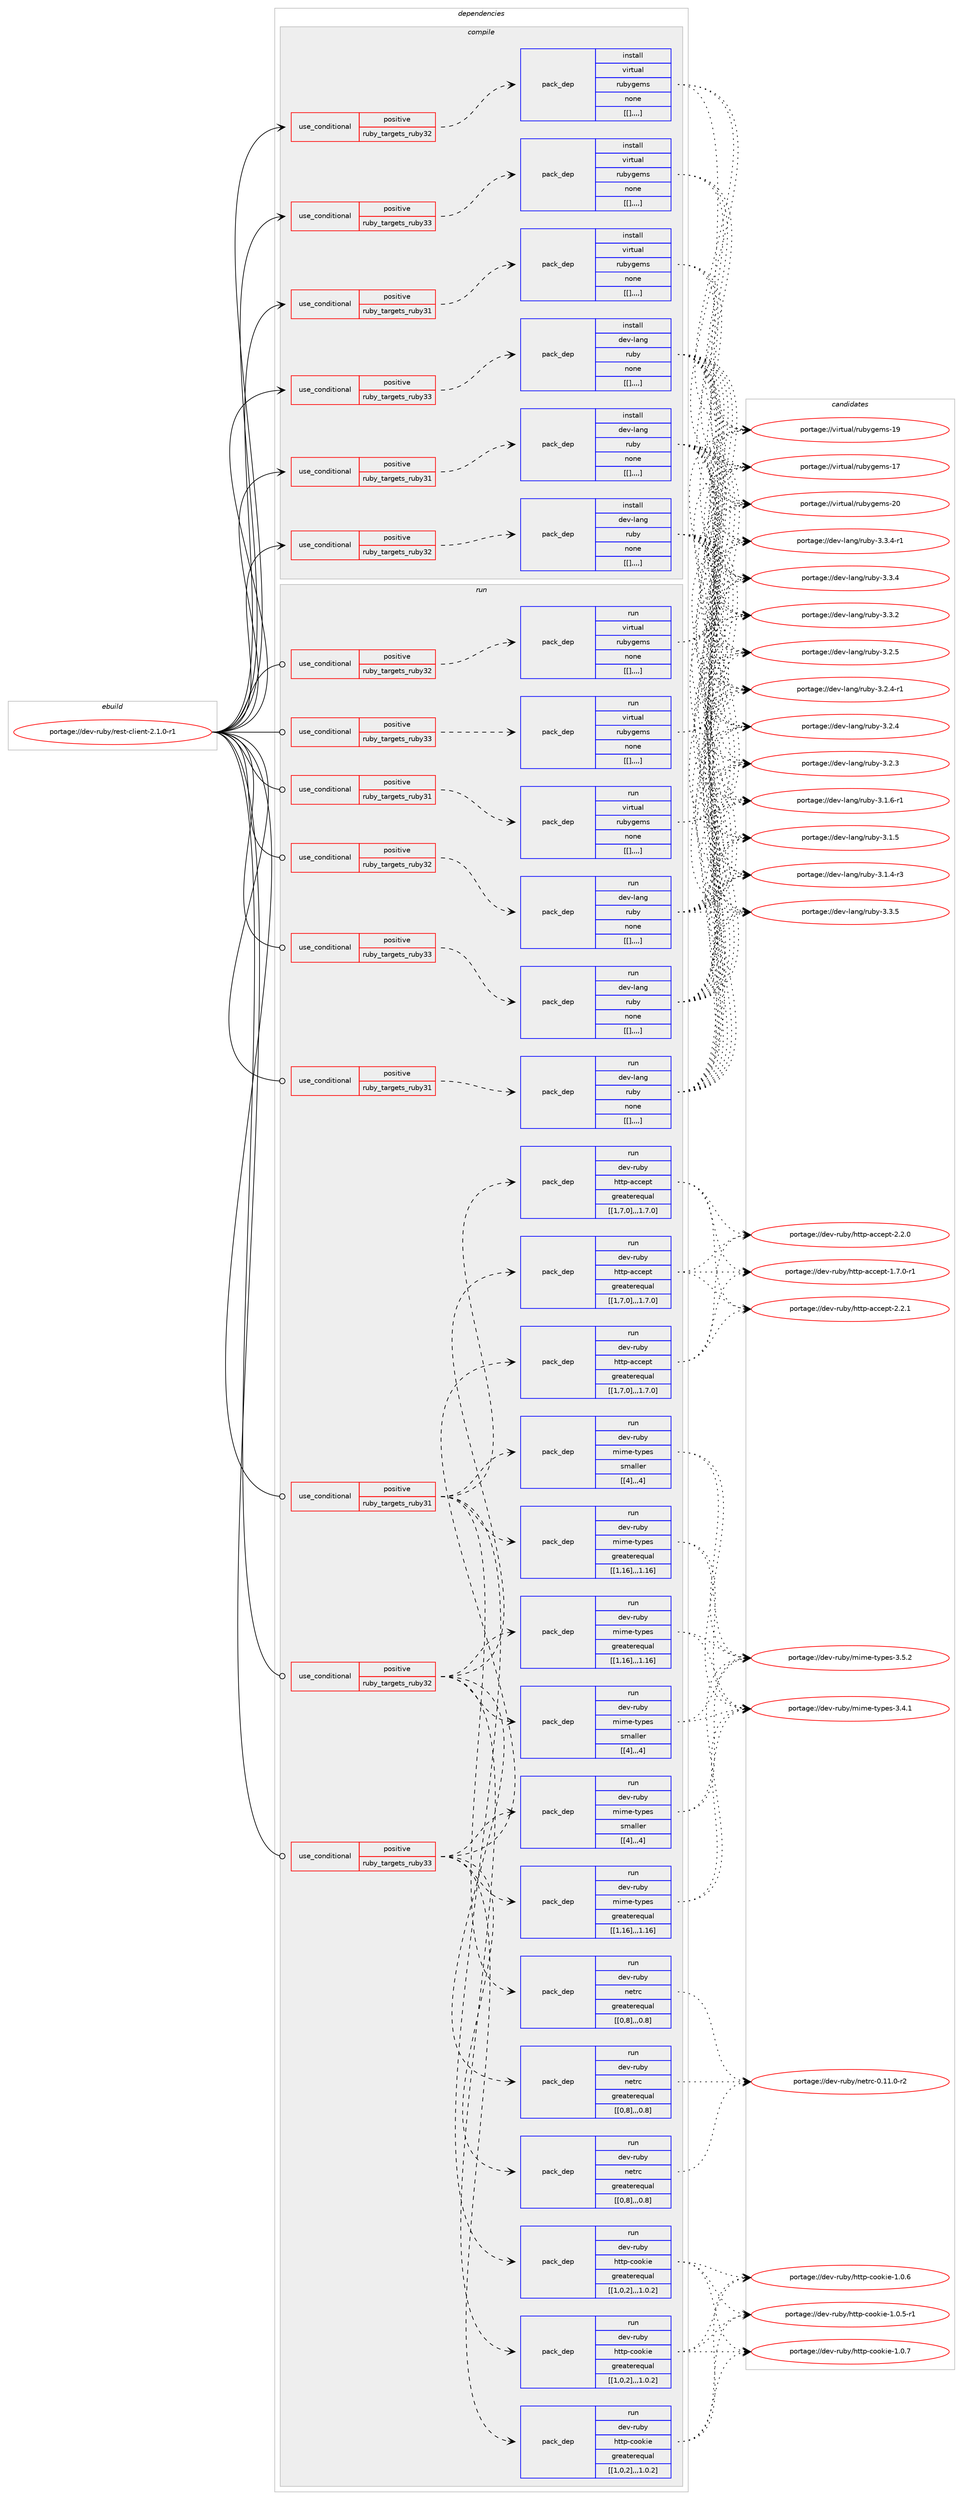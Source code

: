 digraph prolog {

# *************
# Graph options
# *************

newrank=true;
concentrate=true;
compound=true;
graph [rankdir=LR,fontname=Helvetica,fontsize=10,ranksep=1.5];#, ranksep=2.5, nodesep=0.2];
edge  [arrowhead=vee];
node  [fontname=Helvetica,fontsize=10];

# **********
# The ebuild
# **********

subgraph cluster_leftcol {
color=gray;
label=<<i>ebuild</i>>;
id [label="portage://dev-ruby/rest-client-2.1.0-r1", color=red, width=4, href="../dev-ruby/rest-client-2.1.0-r1.svg"];
}

# ****************
# The dependencies
# ****************

subgraph cluster_midcol {
color=gray;
label=<<i>dependencies</i>>;
subgraph cluster_compile {
fillcolor="#eeeeee";
style=filled;
label=<<i>compile</i>>;
subgraph cond55837 {
dependency201409 [label=<<TABLE BORDER="0" CELLBORDER="1" CELLSPACING="0" CELLPADDING="4"><TR><TD ROWSPAN="3" CELLPADDING="10">use_conditional</TD></TR><TR><TD>positive</TD></TR><TR><TD>ruby_targets_ruby31</TD></TR></TABLE>>, shape=none, color=red];
subgraph pack144222 {
dependency201410 [label=<<TABLE BORDER="0" CELLBORDER="1" CELLSPACING="0" CELLPADDING="4" WIDTH="220"><TR><TD ROWSPAN="6" CELLPADDING="30">pack_dep</TD></TR><TR><TD WIDTH="110">install</TD></TR><TR><TD>dev-lang</TD></TR><TR><TD>ruby</TD></TR><TR><TD>none</TD></TR><TR><TD>[[],,,,]</TD></TR></TABLE>>, shape=none, color=blue];
}
dependency201409:e -> dependency201410:w [weight=20,style="dashed",arrowhead="vee"];
}
id:e -> dependency201409:w [weight=20,style="solid",arrowhead="vee"];
subgraph cond55838 {
dependency201411 [label=<<TABLE BORDER="0" CELLBORDER="1" CELLSPACING="0" CELLPADDING="4"><TR><TD ROWSPAN="3" CELLPADDING="10">use_conditional</TD></TR><TR><TD>positive</TD></TR><TR><TD>ruby_targets_ruby31</TD></TR></TABLE>>, shape=none, color=red];
subgraph pack144223 {
dependency201412 [label=<<TABLE BORDER="0" CELLBORDER="1" CELLSPACING="0" CELLPADDING="4" WIDTH="220"><TR><TD ROWSPAN="6" CELLPADDING="30">pack_dep</TD></TR><TR><TD WIDTH="110">install</TD></TR><TR><TD>virtual</TD></TR><TR><TD>rubygems</TD></TR><TR><TD>none</TD></TR><TR><TD>[[],,,,]</TD></TR></TABLE>>, shape=none, color=blue];
}
dependency201411:e -> dependency201412:w [weight=20,style="dashed",arrowhead="vee"];
}
id:e -> dependency201411:w [weight=20,style="solid",arrowhead="vee"];
subgraph cond55839 {
dependency201413 [label=<<TABLE BORDER="0" CELLBORDER="1" CELLSPACING="0" CELLPADDING="4"><TR><TD ROWSPAN="3" CELLPADDING="10">use_conditional</TD></TR><TR><TD>positive</TD></TR><TR><TD>ruby_targets_ruby32</TD></TR></TABLE>>, shape=none, color=red];
subgraph pack144224 {
dependency201414 [label=<<TABLE BORDER="0" CELLBORDER="1" CELLSPACING="0" CELLPADDING="4" WIDTH="220"><TR><TD ROWSPAN="6" CELLPADDING="30">pack_dep</TD></TR><TR><TD WIDTH="110">install</TD></TR><TR><TD>dev-lang</TD></TR><TR><TD>ruby</TD></TR><TR><TD>none</TD></TR><TR><TD>[[],,,,]</TD></TR></TABLE>>, shape=none, color=blue];
}
dependency201413:e -> dependency201414:w [weight=20,style="dashed",arrowhead="vee"];
}
id:e -> dependency201413:w [weight=20,style="solid",arrowhead="vee"];
subgraph cond55840 {
dependency201415 [label=<<TABLE BORDER="0" CELLBORDER="1" CELLSPACING="0" CELLPADDING="4"><TR><TD ROWSPAN="3" CELLPADDING="10">use_conditional</TD></TR><TR><TD>positive</TD></TR><TR><TD>ruby_targets_ruby32</TD></TR></TABLE>>, shape=none, color=red];
subgraph pack144225 {
dependency201416 [label=<<TABLE BORDER="0" CELLBORDER="1" CELLSPACING="0" CELLPADDING="4" WIDTH="220"><TR><TD ROWSPAN="6" CELLPADDING="30">pack_dep</TD></TR><TR><TD WIDTH="110">install</TD></TR><TR><TD>virtual</TD></TR><TR><TD>rubygems</TD></TR><TR><TD>none</TD></TR><TR><TD>[[],,,,]</TD></TR></TABLE>>, shape=none, color=blue];
}
dependency201415:e -> dependency201416:w [weight=20,style="dashed",arrowhead="vee"];
}
id:e -> dependency201415:w [weight=20,style="solid",arrowhead="vee"];
subgraph cond55841 {
dependency201417 [label=<<TABLE BORDER="0" CELLBORDER="1" CELLSPACING="0" CELLPADDING="4"><TR><TD ROWSPAN="3" CELLPADDING="10">use_conditional</TD></TR><TR><TD>positive</TD></TR><TR><TD>ruby_targets_ruby33</TD></TR></TABLE>>, shape=none, color=red];
subgraph pack144226 {
dependency201418 [label=<<TABLE BORDER="0" CELLBORDER="1" CELLSPACING="0" CELLPADDING="4" WIDTH="220"><TR><TD ROWSPAN="6" CELLPADDING="30">pack_dep</TD></TR><TR><TD WIDTH="110">install</TD></TR><TR><TD>dev-lang</TD></TR><TR><TD>ruby</TD></TR><TR><TD>none</TD></TR><TR><TD>[[],,,,]</TD></TR></TABLE>>, shape=none, color=blue];
}
dependency201417:e -> dependency201418:w [weight=20,style="dashed",arrowhead="vee"];
}
id:e -> dependency201417:w [weight=20,style="solid",arrowhead="vee"];
subgraph cond55842 {
dependency201419 [label=<<TABLE BORDER="0" CELLBORDER="1" CELLSPACING="0" CELLPADDING="4"><TR><TD ROWSPAN="3" CELLPADDING="10">use_conditional</TD></TR><TR><TD>positive</TD></TR><TR><TD>ruby_targets_ruby33</TD></TR></TABLE>>, shape=none, color=red];
subgraph pack144227 {
dependency201420 [label=<<TABLE BORDER="0" CELLBORDER="1" CELLSPACING="0" CELLPADDING="4" WIDTH="220"><TR><TD ROWSPAN="6" CELLPADDING="30">pack_dep</TD></TR><TR><TD WIDTH="110">install</TD></TR><TR><TD>virtual</TD></TR><TR><TD>rubygems</TD></TR><TR><TD>none</TD></TR><TR><TD>[[],,,,]</TD></TR></TABLE>>, shape=none, color=blue];
}
dependency201419:e -> dependency201420:w [weight=20,style="dashed",arrowhead="vee"];
}
id:e -> dependency201419:w [weight=20,style="solid",arrowhead="vee"];
}
subgraph cluster_compileandrun {
fillcolor="#eeeeee";
style=filled;
label=<<i>compile and run</i>>;
}
subgraph cluster_run {
fillcolor="#eeeeee";
style=filled;
label=<<i>run</i>>;
subgraph cond55843 {
dependency201421 [label=<<TABLE BORDER="0" CELLBORDER="1" CELLSPACING="0" CELLPADDING="4"><TR><TD ROWSPAN="3" CELLPADDING="10">use_conditional</TD></TR><TR><TD>positive</TD></TR><TR><TD>ruby_targets_ruby31</TD></TR></TABLE>>, shape=none, color=red];
subgraph pack144228 {
dependency201422 [label=<<TABLE BORDER="0" CELLBORDER="1" CELLSPACING="0" CELLPADDING="4" WIDTH="220"><TR><TD ROWSPAN="6" CELLPADDING="30">pack_dep</TD></TR><TR><TD WIDTH="110">run</TD></TR><TR><TD>dev-lang</TD></TR><TR><TD>ruby</TD></TR><TR><TD>none</TD></TR><TR><TD>[[],,,,]</TD></TR></TABLE>>, shape=none, color=blue];
}
dependency201421:e -> dependency201422:w [weight=20,style="dashed",arrowhead="vee"];
}
id:e -> dependency201421:w [weight=20,style="solid",arrowhead="odot"];
subgraph cond55844 {
dependency201423 [label=<<TABLE BORDER="0" CELLBORDER="1" CELLSPACING="0" CELLPADDING="4"><TR><TD ROWSPAN="3" CELLPADDING="10">use_conditional</TD></TR><TR><TD>positive</TD></TR><TR><TD>ruby_targets_ruby31</TD></TR></TABLE>>, shape=none, color=red];
subgraph pack144229 {
dependency201424 [label=<<TABLE BORDER="0" CELLBORDER="1" CELLSPACING="0" CELLPADDING="4" WIDTH="220"><TR><TD ROWSPAN="6" CELLPADDING="30">pack_dep</TD></TR><TR><TD WIDTH="110">run</TD></TR><TR><TD>dev-ruby</TD></TR><TR><TD>http-accept</TD></TR><TR><TD>greaterequal</TD></TR><TR><TD>[[1,7,0],,,1.7.0]</TD></TR></TABLE>>, shape=none, color=blue];
}
dependency201423:e -> dependency201424:w [weight=20,style="dashed",arrowhead="vee"];
subgraph pack144230 {
dependency201425 [label=<<TABLE BORDER="0" CELLBORDER="1" CELLSPACING="0" CELLPADDING="4" WIDTH="220"><TR><TD ROWSPAN="6" CELLPADDING="30">pack_dep</TD></TR><TR><TD WIDTH="110">run</TD></TR><TR><TD>dev-ruby</TD></TR><TR><TD>http-cookie</TD></TR><TR><TD>greaterequal</TD></TR><TR><TD>[[1,0,2],,,1.0.2]</TD></TR></TABLE>>, shape=none, color=blue];
}
dependency201423:e -> dependency201425:w [weight=20,style="dashed",arrowhead="vee"];
subgraph pack144231 {
dependency201426 [label=<<TABLE BORDER="0" CELLBORDER="1" CELLSPACING="0" CELLPADDING="4" WIDTH="220"><TR><TD ROWSPAN="6" CELLPADDING="30">pack_dep</TD></TR><TR><TD WIDTH="110">run</TD></TR><TR><TD>dev-ruby</TD></TR><TR><TD>mime-types</TD></TR><TR><TD>greaterequal</TD></TR><TR><TD>[[1,16],,,1.16]</TD></TR></TABLE>>, shape=none, color=blue];
}
dependency201423:e -> dependency201426:w [weight=20,style="dashed",arrowhead="vee"];
subgraph pack144232 {
dependency201427 [label=<<TABLE BORDER="0" CELLBORDER="1" CELLSPACING="0" CELLPADDING="4" WIDTH="220"><TR><TD ROWSPAN="6" CELLPADDING="30">pack_dep</TD></TR><TR><TD WIDTH="110">run</TD></TR><TR><TD>dev-ruby</TD></TR><TR><TD>mime-types</TD></TR><TR><TD>smaller</TD></TR><TR><TD>[[4],,,4]</TD></TR></TABLE>>, shape=none, color=blue];
}
dependency201423:e -> dependency201427:w [weight=20,style="dashed",arrowhead="vee"];
subgraph pack144233 {
dependency201428 [label=<<TABLE BORDER="0" CELLBORDER="1" CELLSPACING="0" CELLPADDING="4" WIDTH="220"><TR><TD ROWSPAN="6" CELLPADDING="30">pack_dep</TD></TR><TR><TD WIDTH="110">run</TD></TR><TR><TD>dev-ruby</TD></TR><TR><TD>netrc</TD></TR><TR><TD>greaterequal</TD></TR><TR><TD>[[0,8],,,0.8]</TD></TR></TABLE>>, shape=none, color=blue];
}
dependency201423:e -> dependency201428:w [weight=20,style="dashed",arrowhead="vee"];
}
id:e -> dependency201423:w [weight=20,style="solid",arrowhead="odot"];
subgraph cond55845 {
dependency201429 [label=<<TABLE BORDER="0" CELLBORDER="1" CELLSPACING="0" CELLPADDING="4"><TR><TD ROWSPAN="3" CELLPADDING="10">use_conditional</TD></TR><TR><TD>positive</TD></TR><TR><TD>ruby_targets_ruby31</TD></TR></TABLE>>, shape=none, color=red];
subgraph pack144234 {
dependency201430 [label=<<TABLE BORDER="0" CELLBORDER="1" CELLSPACING="0" CELLPADDING="4" WIDTH="220"><TR><TD ROWSPAN="6" CELLPADDING="30">pack_dep</TD></TR><TR><TD WIDTH="110">run</TD></TR><TR><TD>virtual</TD></TR><TR><TD>rubygems</TD></TR><TR><TD>none</TD></TR><TR><TD>[[],,,,]</TD></TR></TABLE>>, shape=none, color=blue];
}
dependency201429:e -> dependency201430:w [weight=20,style="dashed",arrowhead="vee"];
}
id:e -> dependency201429:w [weight=20,style="solid",arrowhead="odot"];
subgraph cond55846 {
dependency201431 [label=<<TABLE BORDER="0" CELLBORDER="1" CELLSPACING="0" CELLPADDING="4"><TR><TD ROWSPAN="3" CELLPADDING="10">use_conditional</TD></TR><TR><TD>positive</TD></TR><TR><TD>ruby_targets_ruby32</TD></TR></TABLE>>, shape=none, color=red];
subgraph pack144235 {
dependency201432 [label=<<TABLE BORDER="0" CELLBORDER="1" CELLSPACING="0" CELLPADDING="4" WIDTH="220"><TR><TD ROWSPAN="6" CELLPADDING="30">pack_dep</TD></TR><TR><TD WIDTH="110">run</TD></TR><TR><TD>dev-lang</TD></TR><TR><TD>ruby</TD></TR><TR><TD>none</TD></TR><TR><TD>[[],,,,]</TD></TR></TABLE>>, shape=none, color=blue];
}
dependency201431:e -> dependency201432:w [weight=20,style="dashed",arrowhead="vee"];
}
id:e -> dependency201431:w [weight=20,style="solid",arrowhead="odot"];
subgraph cond55847 {
dependency201433 [label=<<TABLE BORDER="0" CELLBORDER="1" CELLSPACING="0" CELLPADDING="4"><TR><TD ROWSPAN="3" CELLPADDING="10">use_conditional</TD></TR><TR><TD>positive</TD></TR><TR><TD>ruby_targets_ruby32</TD></TR></TABLE>>, shape=none, color=red];
subgraph pack144236 {
dependency201434 [label=<<TABLE BORDER="0" CELLBORDER="1" CELLSPACING="0" CELLPADDING="4" WIDTH="220"><TR><TD ROWSPAN="6" CELLPADDING="30">pack_dep</TD></TR><TR><TD WIDTH="110">run</TD></TR><TR><TD>dev-ruby</TD></TR><TR><TD>http-accept</TD></TR><TR><TD>greaterequal</TD></TR><TR><TD>[[1,7,0],,,1.7.0]</TD></TR></TABLE>>, shape=none, color=blue];
}
dependency201433:e -> dependency201434:w [weight=20,style="dashed",arrowhead="vee"];
subgraph pack144237 {
dependency201435 [label=<<TABLE BORDER="0" CELLBORDER="1" CELLSPACING="0" CELLPADDING="4" WIDTH="220"><TR><TD ROWSPAN="6" CELLPADDING="30">pack_dep</TD></TR><TR><TD WIDTH="110">run</TD></TR><TR><TD>dev-ruby</TD></TR><TR><TD>http-cookie</TD></TR><TR><TD>greaterequal</TD></TR><TR><TD>[[1,0,2],,,1.0.2]</TD></TR></TABLE>>, shape=none, color=blue];
}
dependency201433:e -> dependency201435:w [weight=20,style="dashed",arrowhead="vee"];
subgraph pack144238 {
dependency201436 [label=<<TABLE BORDER="0" CELLBORDER="1" CELLSPACING="0" CELLPADDING="4" WIDTH="220"><TR><TD ROWSPAN="6" CELLPADDING="30">pack_dep</TD></TR><TR><TD WIDTH="110">run</TD></TR><TR><TD>dev-ruby</TD></TR><TR><TD>mime-types</TD></TR><TR><TD>greaterequal</TD></TR><TR><TD>[[1,16],,,1.16]</TD></TR></TABLE>>, shape=none, color=blue];
}
dependency201433:e -> dependency201436:w [weight=20,style="dashed",arrowhead="vee"];
subgraph pack144239 {
dependency201437 [label=<<TABLE BORDER="0" CELLBORDER="1" CELLSPACING="0" CELLPADDING="4" WIDTH="220"><TR><TD ROWSPAN="6" CELLPADDING="30">pack_dep</TD></TR><TR><TD WIDTH="110">run</TD></TR><TR><TD>dev-ruby</TD></TR><TR><TD>mime-types</TD></TR><TR><TD>smaller</TD></TR><TR><TD>[[4],,,4]</TD></TR></TABLE>>, shape=none, color=blue];
}
dependency201433:e -> dependency201437:w [weight=20,style="dashed",arrowhead="vee"];
subgraph pack144240 {
dependency201438 [label=<<TABLE BORDER="0" CELLBORDER="1" CELLSPACING="0" CELLPADDING="4" WIDTH="220"><TR><TD ROWSPAN="6" CELLPADDING="30">pack_dep</TD></TR><TR><TD WIDTH="110">run</TD></TR><TR><TD>dev-ruby</TD></TR><TR><TD>netrc</TD></TR><TR><TD>greaterequal</TD></TR><TR><TD>[[0,8],,,0.8]</TD></TR></TABLE>>, shape=none, color=blue];
}
dependency201433:e -> dependency201438:w [weight=20,style="dashed",arrowhead="vee"];
}
id:e -> dependency201433:w [weight=20,style="solid",arrowhead="odot"];
subgraph cond55848 {
dependency201439 [label=<<TABLE BORDER="0" CELLBORDER="1" CELLSPACING="0" CELLPADDING="4"><TR><TD ROWSPAN="3" CELLPADDING="10">use_conditional</TD></TR><TR><TD>positive</TD></TR><TR><TD>ruby_targets_ruby32</TD></TR></TABLE>>, shape=none, color=red];
subgraph pack144241 {
dependency201440 [label=<<TABLE BORDER="0" CELLBORDER="1" CELLSPACING="0" CELLPADDING="4" WIDTH="220"><TR><TD ROWSPAN="6" CELLPADDING="30">pack_dep</TD></TR><TR><TD WIDTH="110">run</TD></TR><TR><TD>virtual</TD></TR><TR><TD>rubygems</TD></TR><TR><TD>none</TD></TR><TR><TD>[[],,,,]</TD></TR></TABLE>>, shape=none, color=blue];
}
dependency201439:e -> dependency201440:w [weight=20,style="dashed",arrowhead="vee"];
}
id:e -> dependency201439:w [weight=20,style="solid",arrowhead="odot"];
subgraph cond55849 {
dependency201441 [label=<<TABLE BORDER="0" CELLBORDER="1" CELLSPACING="0" CELLPADDING="4"><TR><TD ROWSPAN="3" CELLPADDING="10">use_conditional</TD></TR><TR><TD>positive</TD></TR><TR><TD>ruby_targets_ruby33</TD></TR></TABLE>>, shape=none, color=red];
subgraph pack144242 {
dependency201442 [label=<<TABLE BORDER="0" CELLBORDER="1" CELLSPACING="0" CELLPADDING="4" WIDTH="220"><TR><TD ROWSPAN="6" CELLPADDING="30">pack_dep</TD></TR><TR><TD WIDTH="110">run</TD></TR><TR><TD>dev-lang</TD></TR><TR><TD>ruby</TD></TR><TR><TD>none</TD></TR><TR><TD>[[],,,,]</TD></TR></TABLE>>, shape=none, color=blue];
}
dependency201441:e -> dependency201442:w [weight=20,style="dashed",arrowhead="vee"];
}
id:e -> dependency201441:w [weight=20,style="solid",arrowhead="odot"];
subgraph cond55850 {
dependency201443 [label=<<TABLE BORDER="0" CELLBORDER="1" CELLSPACING="0" CELLPADDING="4"><TR><TD ROWSPAN="3" CELLPADDING="10">use_conditional</TD></TR><TR><TD>positive</TD></TR><TR><TD>ruby_targets_ruby33</TD></TR></TABLE>>, shape=none, color=red];
subgraph pack144243 {
dependency201444 [label=<<TABLE BORDER="0" CELLBORDER="1" CELLSPACING="0" CELLPADDING="4" WIDTH="220"><TR><TD ROWSPAN="6" CELLPADDING="30">pack_dep</TD></TR><TR><TD WIDTH="110">run</TD></TR><TR><TD>dev-ruby</TD></TR><TR><TD>http-accept</TD></TR><TR><TD>greaterequal</TD></TR><TR><TD>[[1,7,0],,,1.7.0]</TD></TR></TABLE>>, shape=none, color=blue];
}
dependency201443:e -> dependency201444:w [weight=20,style="dashed",arrowhead="vee"];
subgraph pack144244 {
dependency201445 [label=<<TABLE BORDER="0" CELLBORDER="1" CELLSPACING="0" CELLPADDING="4" WIDTH="220"><TR><TD ROWSPAN="6" CELLPADDING="30">pack_dep</TD></TR><TR><TD WIDTH="110">run</TD></TR><TR><TD>dev-ruby</TD></TR><TR><TD>http-cookie</TD></TR><TR><TD>greaterequal</TD></TR><TR><TD>[[1,0,2],,,1.0.2]</TD></TR></TABLE>>, shape=none, color=blue];
}
dependency201443:e -> dependency201445:w [weight=20,style="dashed",arrowhead="vee"];
subgraph pack144245 {
dependency201446 [label=<<TABLE BORDER="0" CELLBORDER="1" CELLSPACING="0" CELLPADDING="4" WIDTH="220"><TR><TD ROWSPAN="6" CELLPADDING="30">pack_dep</TD></TR><TR><TD WIDTH="110">run</TD></TR><TR><TD>dev-ruby</TD></TR><TR><TD>mime-types</TD></TR><TR><TD>greaterequal</TD></TR><TR><TD>[[1,16],,,1.16]</TD></TR></TABLE>>, shape=none, color=blue];
}
dependency201443:e -> dependency201446:w [weight=20,style="dashed",arrowhead="vee"];
subgraph pack144246 {
dependency201447 [label=<<TABLE BORDER="0" CELLBORDER="1" CELLSPACING="0" CELLPADDING="4" WIDTH="220"><TR><TD ROWSPAN="6" CELLPADDING="30">pack_dep</TD></TR><TR><TD WIDTH="110">run</TD></TR><TR><TD>dev-ruby</TD></TR><TR><TD>mime-types</TD></TR><TR><TD>smaller</TD></TR><TR><TD>[[4],,,4]</TD></TR></TABLE>>, shape=none, color=blue];
}
dependency201443:e -> dependency201447:w [weight=20,style="dashed",arrowhead="vee"];
subgraph pack144247 {
dependency201448 [label=<<TABLE BORDER="0" CELLBORDER="1" CELLSPACING="0" CELLPADDING="4" WIDTH="220"><TR><TD ROWSPAN="6" CELLPADDING="30">pack_dep</TD></TR><TR><TD WIDTH="110">run</TD></TR><TR><TD>dev-ruby</TD></TR><TR><TD>netrc</TD></TR><TR><TD>greaterequal</TD></TR><TR><TD>[[0,8],,,0.8]</TD></TR></TABLE>>, shape=none, color=blue];
}
dependency201443:e -> dependency201448:w [weight=20,style="dashed",arrowhead="vee"];
}
id:e -> dependency201443:w [weight=20,style="solid",arrowhead="odot"];
subgraph cond55851 {
dependency201449 [label=<<TABLE BORDER="0" CELLBORDER="1" CELLSPACING="0" CELLPADDING="4"><TR><TD ROWSPAN="3" CELLPADDING="10">use_conditional</TD></TR><TR><TD>positive</TD></TR><TR><TD>ruby_targets_ruby33</TD></TR></TABLE>>, shape=none, color=red];
subgraph pack144248 {
dependency201450 [label=<<TABLE BORDER="0" CELLBORDER="1" CELLSPACING="0" CELLPADDING="4" WIDTH="220"><TR><TD ROWSPAN="6" CELLPADDING="30">pack_dep</TD></TR><TR><TD WIDTH="110">run</TD></TR><TR><TD>virtual</TD></TR><TR><TD>rubygems</TD></TR><TR><TD>none</TD></TR><TR><TD>[[],,,,]</TD></TR></TABLE>>, shape=none, color=blue];
}
dependency201449:e -> dependency201450:w [weight=20,style="dashed",arrowhead="vee"];
}
id:e -> dependency201449:w [weight=20,style="solid",arrowhead="odot"];
}
}

# **************
# The candidates
# **************

subgraph cluster_choices {
rank=same;
color=gray;
label=<<i>candidates</i>>;

subgraph choice144222 {
color=black;
nodesep=1;
choice10010111845108971101034711411798121455146514653 [label="portage://dev-lang/ruby-3.3.5", color=red, width=4,href="../dev-lang/ruby-3.3.5.svg"];
choice100101118451089711010347114117981214551465146524511449 [label="portage://dev-lang/ruby-3.3.4-r1", color=red, width=4,href="../dev-lang/ruby-3.3.4-r1.svg"];
choice10010111845108971101034711411798121455146514652 [label="portage://dev-lang/ruby-3.3.4", color=red, width=4,href="../dev-lang/ruby-3.3.4.svg"];
choice10010111845108971101034711411798121455146514650 [label="portage://dev-lang/ruby-3.3.2", color=red, width=4,href="../dev-lang/ruby-3.3.2.svg"];
choice10010111845108971101034711411798121455146504653 [label="portage://dev-lang/ruby-3.2.5", color=red, width=4,href="../dev-lang/ruby-3.2.5.svg"];
choice100101118451089711010347114117981214551465046524511449 [label="portage://dev-lang/ruby-3.2.4-r1", color=red, width=4,href="../dev-lang/ruby-3.2.4-r1.svg"];
choice10010111845108971101034711411798121455146504652 [label="portage://dev-lang/ruby-3.2.4", color=red, width=4,href="../dev-lang/ruby-3.2.4.svg"];
choice10010111845108971101034711411798121455146504651 [label="portage://dev-lang/ruby-3.2.3", color=red, width=4,href="../dev-lang/ruby-3.2.3.svg"];
choice100101118451089711010347114117981214551464946544511449 [label="portage://dev-lang/ruby-3.1.6-r1", color=red, width=4,href="../dev-lang/ruby-3.1.6-r1.svg"];
choice10010111845108971101034711411798121455146494653 [label="portage://dev-lang/ruby-3.1.5", color=red, width=4,href="../dev-lang/ruby-3.1.5.svg"];
choice100101118451089711010347114117981214551464946524511451 [label="portage://dev-lang/ruby-3.1.4-r3", color=red, width=4,href="../dev-lang/ruby-3.1.4-r3.svg"];
dependency201410:e -> choice10010111845108971101034711411798121455146514653:w [style=dotted,weight="100"];
dependency201410:e -> choice100101118451089711010347114117981214551465146524511449:w [style=dotted,weight="100"];
dependency201410:e -> choice10010111845108971101034711411798121455146514652:w [style=dotted,weight="100"];
dependency201410:e -> choice10010111845108971101034711411798121455146514650:w [style=dotted,weight="100"];
dependency201410:e -> choice10010111845108971101034711411798121455146504653:w [style=dotted,weight="100"];
dependency201410:e -> choice100101118451089711010347114117981214551465046524511449:w [style=dotted,weight="100"];
dependency201410:e -> choice10010111845108971101034711411798121455146504652:w [style=dotted,weight="100"];
dependency201410:e -> choice10010111845108971101034711411798121455146504651:w [style=dotted,weight="100"];
dependency201410:e -> choice100101118451089711010347114117981214551464946544511449:w [style=dotted,weight="100"];
dependency201410:e -> choice10010111845108971101034711411798121455146494653:w [style=dotted,weight="100"];
dependency201410:e -> choice100101118451089711010347114117981214551464946524511451:w [style=dotted,weight="100"];
}
subgraph choice144223 {
color=black;
nodesep=1;
choice118105114116117971084711411798121103101109115455048 [label="portage://virtual/rubygems-20", color=red, width=4,href="../virtual/rubygems-20.svg"];
choice118105114116117971084711411798121103101109115454957 [label="portage://virtual/rubygems-19", color=red, width=4,href="../virtual/rubygems-19.svg"];
choice118105114116117971084711411798121103101109115454955 [label="portage://virtual/rubygems-17", color=red, width=4,href="../virtual/rubygems-17.svg"];
dependency201412:e -> choice118105114116117971084711411798121103101109115455048:w [style=dotted,weight="100"];
dependency201412:e -> choice118105114116117971084711411798121103101109115454957:w [style=dotted,weight="100"];
dependency201412:e -> choice118105114116117971084711411798121103101109115454955:w [style=dotted,weight="100"];
}
subgraph choice144224 {
color=black;
nodesep=1;
choice10010111845108971101034711411798121455146514653 [label="portage://dev-lang/ruby-3.3.5", color=red, width=4,href="../dev-lang/ruby-3.3.5.svg"];
choice100101118451089711010347114117981214551465146524511449 [label="portage://dev-lang/ruby-3.3.4-r1", color=red, width=4,href="../dev-lang/ruby-3.3.4-r1.svg"];
choice10010111845108971101034711411798121455146514652 [label="portage://dev-lang/ruby-3.3.4", color=red, width=4,href="../dev-lang/ruby-3.3.4.svg"];
choice10010111845108971101034711411798121455146514650 [label="portage://dev-lang/ruby-3.3.2", color=red, width=4,href="../dev-lang/ruby-3.3.2.svg"];
choice10010111845108971101034711411798121455146504653 [label="portage://dev-lang/ruby-3.2.5", color=red, width=4,href="../dev-lang/ruby-3.2.5.svg"];
choice100101118451089711010347114117981214551465046524511449 [label="portage://dev-lang/ruby-3.2.4-r1", color=red, width=4,href="../dev-lang/ruby-3.2.4-r1.svg"];
choice10010111845108971101034711411798121455146504652 [label="portage://dev-lang/ruby-3.2.4", color=red, width=4,href="../dev-lang/ruby-3.2.4.svg"];
choice10010111845108971101034711411798121455146504651 [label="portage://dev-lang/ruby-3.2.3", color=red, width=4,href="../dev-lang/ruby-3.2.3.svg"];
choice100101118451089711010347114117981214551464946544511449 [label="portage://dev-lang/ruby-3.1.6-r1", color=red, width=4,href="../dev-lang/ruby-3.1.6-r1.svg"];
choice10010111845108971101034711411798121455146494653 [label="portage://dev-lang/ruby-3.1.5", color=red, width=4,href="../dev-lang/ruby-3.1.5.svg"];
choice100101118451089711010347114117981214551464946524511451 [label="portage://dev-lang/ruby-3.1.4-r3", color=red, width=4,href="../dev-lang/ruby-3.1.4-r3.svg"];
dependency201414:e -> choice10010111845108971101034711411798121455146514653:w [style=dotted,weight="100"];
dependency201414:e -> choice100101118451089711010347114117981214551465146524511449:w [style=dotted,weight="100"];
dependency201414:e -> choice10010111845108971101034711411798121455146514652:w [style=dotted,weight="100"];
dependency201414:e -> choice10010111845108971101034711411798121455146514650:w [style=dotted,weight="100"];
dependency201414:e -> choice10010111845108971101034711411798121455146504653:w [style=dotted,weight="100"];
dependency201414:e -> choice100101118451089711010347114117981214551465046524511449:w [style=dotted,weight="100"];
dependency201414:e -> choice10010111845108971101034711411798121455146504652:w [style=dotted,weight="100"];
dependency201414:e -> choice10010111845108971101034711411798121455146504651:w [style=dotted,weight="100"];
dependency201414:e -> choice100101118451089711010347114117981214551464946544511449:w [style=dotted,weight="100"];
dependency201414:e -> choice10010111845108971101034711411798121455146494653:w [style=dotted,weight="100"];
dependency201414:e -> choice100101118451089711010347114117981214551464946524511451:w [style=dotted,weight="100"];
}
subgraph choice144225 {
color=black;
nodesep=1;
choice118105114116117971084711411798121103101109115455048 [label="portage://virtual/rubygems-20", color=red, width=4,href="../virtual/rubygems-20.svg"];
choice118105114116117971084711411798121103101109115454957 [label="portage://virtual/rubygems-19", color=red, width=4,href="../virtual/rubygems-19.svg"];
choice118105114116117971084711411798121103101109115454955 [label="portage://virtual/rubygems-17", color=red, width=4,href="../virtual/rubygems-17.svg"];
dependency201416:e -> choice118105114116117971084711411798121103101109115455048:w [style=dotted,weight="100"];
dependency201416:e -> choice118105114116117971084711411798121103101109115454957:w [style=dotted,weight="100"];
dependency201416:e -> choice118105114116117971084711411798121103101109115454955:w [style=dotted,weight="100"];
}
subgraph choice144226 {
color=black;
nodesep=1;
choice10010111845108971101034711411798121455146514653 [label="portage://dev-lang/ruby-3.3.5", color=red, width=4,href="../dev-lang/ruby-3.3.5.svg"];
choice100101118451089711010347114117981214551465146524511449 [label="portage://dev-lang/ruby-3.3.4-r1", color=red, width=4,href="../dev-lang/ruby-3.3.4-r1.svg"];
choice10010111845108971101034711411798121455146514652 [label="portage://dev-lang/ruby-3.3.4", color=red, width=4,href="../dev-lang/ruby-3.3.4.svg"];
choice10010111845108971101034711411798121455146514650 [label="portage://dev-lang/ruby-3.3.2", color=red, width=4,href="../dev-lang/ruby-3.3.2.svg"];
choice10010111845108971101034711411798121455146504653 [label="portage://dev-lang/ruby-3.2.5", color=red, width=4,href="../dev-lang/ruby-3.2.5.svg"];
choice100101118451089711010347114117981214551465046524511449 [label="portage://dev-lang/ruby-3.2.4-r1", color=red, width=4,href="../dev-lang/ruby-3.2.4-r1.svg"];
choice10010111845108971101034711411798121455146504652 [label="portage://dev-lang/ruby-3.2.4", color=red, width=4,href="../dev-lang/ruby-3.2.4.svg"];
choice10010111845108971101034711411798121455146504651 [label="portage://dev-lang/ruby-3.2.3", color=red, width=4,href="../dev-lang/ruby-3.2.3.svg"];
choice100101118451089711010347114117981214551464946544511449 [label="portage://dev-lang/ruby-3.1.6-r1", color=red, width=4,href="../dev-lang/ruby-3.1.6-r1.svg"];
choice10010111845108971101034711411798121455146494653 [label="portage://dev-lang/ruby-3.1.5", color=red, width=4,href="../dev-lang/ruby-3.1.5.svg"];
choice100101118451089711010347114117981214551464946524511451 [label="portage://dev-lang/ruby-3.1.4-r3", color=red, width=4,href="../dev-lang/ruby-3.1.4-r3.svg"];
dependency201418:e -> choice10010111845108971101034711411798121455146514653:w [style=dotted,weight="100"];
dependency201418:e -> choice100101118451089711010347114117981214551465146524511449:w [style=dotted,weight="100"];
dependency201418:e -> choice10010111845108971101034711411798121455146514652:w [style=dotted,weight="100"];
dependency201418:e -> choice10010111845108971101034711411798121455146514650:w [style=dotted,weight="100"];
dependency201418:e -> choice10010111845108971101034711411798121455146504653:w [style=dotted,weight="100"];
dependency201418:e -> choice100101118451089711010347114117981214551465046524511449:w [style=dotted,weight="100"];
dependency201418:e -> choice10010111845108971101034711411798121455146504652:w [style=dotted,weight="100"];
dependency201418:e -> choice10010111845108971101034711411798121455146504651:w [style=dotted,weight="100"];
dependency201418:e -> choice100101118451089711010347114117981214551464946544511449:w [style=dotted,weight="100"];
dependency201418:e -> choice10010111845108971101034711411798121455146494653:w [style=dotted,weight="100"];
dependency201418:e -> choice100101118451089711010347114117981214551464946524511451:w [style=dotted,weight="100"];
}
subgraph choice144227 {
color=black;
nodesep=1;
choice118105114116117971084711411798121103101109115455048 [label="portage://virtual/rubygems-20", color=red, width=4,href="../virtual/rubygems-20.svg"];
choice118105114116117971084711411798121103101109115454957 [label="portage://virtual/rubygems-19", color=red, width=4,href="../virtual/rubygems-19.svg"];
choice118105114116117971084711411798121103101109115454955 [label="portage://virtual/rubygems-17", color=red, width=4,href="../virtual/rubygems-17.svg"];
dependency201420:e -> choice118105114116117971084711411798121103101109115455048:w [style=dotted,weight="100"];
dependency201420:e -> choice118105114116117971084711411798121103101109115454957:w [style=dotted,weight="100"];
dependency201420:e -> choice118105114116117971084711411798121103101109115454955:w [style=dotted,weight="100"];
}
subgraph choice144228 {
color=black;
nodesep=1;
choice10010111845108971101034711411798121455146514653 [label="portage://dev-lang/ruby-3.3.5", color=red, width=4,href="../dev-lang/ruby-3.3.5.svg"];
choice100101118451089711010347114117981214551465146524511449 [label="portage://dev-lang/ruby-3.3.4-r1", color=red, width=4,href="../dev-lang/ruby-3.3.4-r1.svg"];
choice10010111845108971101034711411798121455146514652 [label="portage://dev-lang/ruby-3.3.4", color=red, width=4,href="../dev-lang/ruby-3.3.4.svg"];
choice10010111845108971101034711411798121455146514650 [label="portage://dev-lang/ruby-3.3.2", color=red, width=4,href="../dev-lang/ruby-3.3.2.svg"];
choice10010111845108971101034711411798121455146504653 [label="portage://dev-lang/ruby-3.2.5", color=red, width=4,href="../dev-lang/ruby-3.2.5.svg"];
choice100101118451089711010347114117981214551465046524511449 [label="portage://dev-lang/ruby-3.2.4-r1", color=red, width=4,href="../dev-lang/ruby-3.2.4-r1.svg"];
choice10010111845108971101034711411798121455146504652 [label="portage://dev-lang/ruby-3.2.4", color=red, width=4,href="../dev-lang/ruby-3.2.4.svg"];
choice10010111845108971101034711411798121455146504651 [label="portage://dev-lang/ruby-3.2.3", color=red, width=4,href="../dev-lang/ruby-3.2.3.svg"];
choice100101118451089711010347114117981214551464946544511449 [label="portage://dev-lang/ruby-3.1.6-r1", color=red, width=4,href="../dev-lang/ruby-3.1.6-r1.svg"];
choice10010111845108971101034711411798121455146494653 [label="portage://dev-lang/ruby-3.1.5", color=red, width=4,href="../dev-lang/ruby-3.1.5.svg"];
choice100101118451089711010347114117981214551464946524511451 [label="portage://dev-lang/ruby-3.1.4-r3", color=red, width=4,href="../dev-lang/ruby-3.1.4-r3.svg"];
dependency201422:e -> choice10010111845108971101034711411798121455146514653:w [style=dotted,weight="100"];
dependency201422:e -> choice100101118451089711010347114117981214551465146524511449:w [style=dotted,weight="100"];
dependency201422:e -> choice10010111845108971101034711411798121455146514652:w [style=dotted,weight="100"];
dependency201422:e -> choice10010111845108971101034711411798121455146514650:w [style=dotted,weight="100"];
dependency201422:e -> choice10010111845108971101034711411798121455146504653:w [style=dotted,weight="100"];
dependency201422:e -> choice100101118451089711010347114117981214551465046524511449:w [style=dotted,weight="100"];
dependency201422:e -> choice10010111845108971101034711411798121455146504652:w [style=dotted,weight="100"];
dependency201422:e -> choice10010111845108971101034711411798121455146504651:w [style=dotted,weight="100"];
dependency201422:e -> choice100101118451089711010347114117981214551464946544511449:w [style=dotted,weight="100"];
dependency201422:e -> choice10010111845108971101034711411798121455146494653:w [style=dotted,weight="100"];
dependency201422:e -> choice100101118451089711010347114117981214551464946524511451:w [style=dotted,weight="100"];
}
subgraph choice144229 {
color=black;
nodesep=1;
choice10010111845114117981214710411611611245979999101112116455046504649 [label="portage://dev-ruby/http-accept-2.2.1", color=red, width=4,href="../dev-ruby/http-accept-2.2.1.svg"];
choice10010111845114117981214710411611611245979999101112116455046504648 [label="portage://dev-ruby/http-accept-2.2.0", color=red, width=4,href="../dev-ruby/http-accept-2.2.0.svg"];
choice100101118451141179812147104116116112459799991011121164549465546484511449 [label="portage://dev-ruby/http-accept-1.7.0-r1", color=red, width=4,href="../dev-ruby/http-accept-1.7.0-r1.svg"];
dependency201424:e -> choice10010111845114117981214710411611611245979999101112116455046504649:w [style=dotted,weight="100"];
dependency201424:e -> choice10010111845114117981214710411611611245979999101112116455046504648:w [style=dotted,weight="100"];
dependency201424:e -> choice100101118451141179812147104116116112459799991011121164549465546484511449:w [style=dotted,weight="100"];
}
subgraph choice144230 {
color=black;
nodesep=1;
choice1001011184511411798121471041161161124599111111107105101454946484655 [label="portage://dev-ruby/http-cookie-1.0.7", color=red, width=4,href="../dev-ruby/http-cookie-1.0.7.svg"];
choice1001011184511411798121471041161161124599111111107105101454946484654 [label="portage://dev-ruby/http-cookie-1.0.6", color=red, width=4,href="../dev-ruby/http-cookie-1.0.6.svg"];
choice10010111845114117981214710411611611245991111111071051014549464846534511449 [label="portage://dev-ruby/http-cookie-1.0.5-r1", color=red, width=4,href="../dev-ruby/http-cookie-1.0.5-r1.svg"];
dependency201425:e -> choice1001011184511411798121471041161161124599111111107105101454946484655:w [style=dotted,weight="100"];
dependency201425:e -> choice1001011184511411798121471041161161124599111111107105101454946484654:w [style=dotted,weight="100"];
dependency201425:e -> choice10010111845114117981214710411611611245991111111071051014549464846534511449:w [style=dotted,weight="100"];
}
subgraph choice144231 {
color=black;
nodesep=1;
choice10010111845114117981214710910510910145116121112101115455146534650 [label="portage://dev-ruby/mime-types-3.5.2", color=red, width=4,href="../dev-ruby/mime-types-3.5.2.svg"];
choice10010111845114117981214710910510910145116121112101115455146524649 [label="portage://dev-ruby/mime-types-3.4.1", color=red, width=4,href="../dev-ruby/mime-types-3.4.1.svg"];
dependency201426:e -> choice10010111845114117981214710910510910145116121112101115455146534650:w [style=dotted,weight="100"];
dependency201426:e -> choice10010111845114117981214710910510910145116121112101115455146524649:w [style=dotted,weight="100"];
}
subgraph choice144232 {
color=black;
nodesep=1;
choice10010111845114117981214710910510910145116121112101115455146534650 [label="portage://dev-ruby/mime-types-3.5.2", color=red, width=4,href="../dev-ruby/mime-types-3.5.2.svg"];
choice10010111845114117981214710910510910145116121112101115455146524649 [label="portage://dev-ruby/mime-types-3.4.1", color=red, width=4,href="../dev-ruby/mime-types-3.4.1.svg"];
dependency201427:e -> choice10010111845114117981214710910510910145116121112101115455146534650:w [style=dotted,weight="100"];
dependency201427:e -> choice10010111845114117981214710910510910145116121112101115455146524649:w [style=dotted,weight="100"];
}
subgraph choice144233 {
color=black;
nodesep=1;
choice10010111845114117981214711010111611499454846494946484511450 [label="portage://dev-ruby/netrc-0.11.0-r2", color=red, width=4,href="../dev-ruby/netrc-0.11.0-r2.svg"];
dependency201428:e -> choice10010111845114117981214711010111611499454846494946484511450:w [style=dotted,weight="100"];
}
subgraph choice144234 {
color=black;
nodesep=1;
choice118105114116117971084711411798121103101109115455048 [label="portage://virtual/rubygems-20", color=red, width=4,href="../virtual/rubygems-20.svg"];
choice118105114116117971084711411798121103101109115454957 [label="portage://virtual/rubygems-19", color=red, width=4,href="../virtual/rubygems-19.svg"];
choice118105114116117971084711411798121103101109115454955 [label="portage://virtual/rubygems-17", color=red, width=4,href="../virtual/rubygems-17.svg"];
dependency201430:e -> choice118105114116117971084711411798121103101109115455048:w [style=dotted,weight="100"];
dependency201430:e -> choice118105114116117971084711411798121103101109115454957:w [style=dotted,weight="100"];
dependency201430:e -> choice118105114116117971084711411798121103101109115454955:w [style=dotted,weight="100"];
}
subgraph choice144235 {
color=black;
nodesep=1;
choice10010111845108971101034711411798121455146514653 [label="portage://dev-lang/ruby-3.3.5", color=red, width=4,href="../dev-lang/ruby-3.3.5.svg"];
choice100101118451089711010347114117981214551465146524511449 [label="portage://dev-lang/ruby-3.3.4-r1", color=red, width=4,href="../dev-lang/ruby-3.3.4-r1.svg"];
choice10010111845108971101034711411798121455146514652 [label="portage://dev-lang/ruby-3.3.4", color=red, width=4,href="../dev-lang/ruby-3.3.4.svg"];
choice10010111845108971101034711411798121455146514650 [label="portage://dev-lang/ruby-3.3.2", color=red, width=4,href="../dev-lang/ruby-3.3.2.svg"];
choice10010111845108971101034711411798121455146504653 [label="portage://dev-lang/ruby-3.2.5", color=red, width=4,href="../dev-lang/ruby-3.2.5.svg"];
choice100101118451089711010347114117981214551465046524511449 [label="portage://dev-lang/ruby-3.2.4-r1", color=red, width=4,href="../dev-lang/ruby-3.2.4-r1.svg"];
choice10010111845108971101034711411798121455146504652 [label="portage://dev-lang/ruby-3.2.4", color=red, width=4,href="../dev-lang/ruby-3.2.4.svg"];
choice10010111845108971101034711411798121455146504651 [label="portage://dev-lang/ruby-3.2.3", color=red, width=4,href="../dev-lang/ruby-3.2.3.svg"];
choice100101118451089711010347114117981214551464946544511449 [label="portage://dev-lang/ruby-3.1.6-r1", color=red, width=4,href="../dev-lang/ruby-3.1.6-r1.svg"];
choice10010111845108971101034711411798121455146494653 [label="portage://dev-lang/ruby-3.1.5", color=red, width=4,href="../dev-lang/ruby-3.1.5.svg"];
choice100101118451089711010347114117981214551464946524511451 [label="portage://dev-lang/ruby-3.1.4-r3", color=red, width=4,href="../dev-lang/ruby-3.1.4-r3.svg"];
dependency201432:e -> choice10010111845108971101034711411798121455146514653:w [style=dotted,weight="100"];
dependency201432:e -> choice100101118451089711010347114117981214551465146524511449:w [style=dotted,weight="100"];
dependency201432:e -> choice10010111845108971101034711411798121455146514652:w [style=dotted,weight="100"];
dependency201432:e -> choice10010111845108971101034711411798121455146514650:w [style=dotted,weight="100"];
dependency201432:e -> choice10010111845108971101034711411798121455146504653:w [style=dotted,weight="100"];
dependency201432:e -> choice100101118451089711010347114117981214551465046524511449:w [style=dotted,weight="100"];
dependency201432:e -> choice10010111845108971101034711411798121455146504652:w [style=dotted,weight="100"];
dependency201432:e -> choice10010111845108971101034711411798121455146504651:w [style=dotted,weight="100"];
dependency201432:e -> choice100101118451089711010347114117981214551464946544511449:w [style=dotted,weight="100"];
dependency201432:e -> choice10010111845108971101034711411798121455146494653:w [style=dotted,weight="100"];
dependency201432:e -> choice100101118451089711010347114117981214551464946524511451:w [style=dotted,weight="100"];
}
subgraph choice144236 {
color=black;
nodesep=1;
choice10010111845114117981214710411611611245979999101112116455046504649 [label="portage://dev-ruby/http-accept-2.2.1", color=red, width=4,href="../dev-ruby/http-accept-2.2.1.svg"];
choice10010111845114117981214710411611611245979999101112116455046504648 [label="portage://dev-ruby/http-accept-2.2.0", color=red, width=4,href="../dev-ruby/http-accept-2.2.0.svg"];
choice100101118451141179812147104116116112459799991011121164549465546484511449 [label="portage://dev-ruby/http-accept-1.7.0-r1", color=red, width=4,href="../dev-ruby/http-accept-1.7.0-r1.svg"];
dependency201434:e -> choice10010111845114117981214710411611611245979999101112116455046504649:w [style=dotted,weight="100"];
dependency201434:e -> choice10010111845114117981214710411611611245979999101112116455046504648:w [style=dotted,weight="100"];
dependency201434:e -> choice100101118451141179812147104116116112459799991011121164549465546484511449:w [style=dotted,weight="100"];
}
subgraph choice144237 {
color=black;
nodesep=1;
choice1001011184511411798121471041161161124599111111107105101454946484655 [label="portage://dev-ruby/http-cookie-1.0.7", color=red, width=4,href="../dev-ruby/http-cookie-1.0.7.svg"];
choice1001011184511411798121471041161161124599111111107105101454946484654 [label="portage://dev-ruby/http-cookie-1.0.6", color=red, width=4,href="../dev-ruby/http-cookie-1.0.6.svg"];
choice10010111845114117981214710411611611245991111111071051014549464846534511449 [label="portage://dev-ruby/http-cookie-1.0.5-r1", color=red, width=4,href="../dev-ruby/http-cookie-1.0.5-r1.svg"];
dependency201435:e -> choice1001011184511411798121471041161161124599111111107105101454946484655:w [style=dotted,weight="100"];
dependency201435:e -> choice1001011184511411798121471041161161124599111111107105101454946484654:w [style=dotted,weight="100"];
dependency201435:e -> choice10010111845114117981214710411611611245991111111071051014549464846534511449:w [style=dotted,weight="100"];
}
subgraph choice144238 {
color=black;
nodesep=1;
choice10010111845114117981214710910510910145116121112101115455146534650 [label="portage://dev-ruby/mime-types-3.5.2", color=red, width=4,href="../dev-ruby/mime-types-3.5.2.svg"];
choice10010111845114117981214710910510910145116121112101115455146524649 [label="portage://dev-ruby/mime-types-3.4.1", color=red, width=4,href="../dev-ruby/mime-types-3.4.1.svg"];
dependency201436:e -> choice10010111845114117981214710910510910145116121112101115455146534650:w [style=dotted,weight="100"];
dependency201436:e -> choice10010111845114117981214710910510910145116121112101115455146524649:w [style=dotted,weight="100"];
}
subgraph choice144239 {
color=black;
nodesep=1;
choice10010111845114117981214710910510910145116121112101115455146534650 [label="portage://dev-ruby/mime-types-3.5.2", color=red, width=4,href="../dev-ruby/mime-types-3.5.2.svg"];
choice10010111845114117981214710910510910145116121112101115455146524649 [label="portage://dev-ruby/mime-types-3.4.1", color=red, width=4,href="../dev-ruby/mime-types-3.4.1.svg"];
dependency201437:e -> choice10010111845114117981214710910510910145116121112101115455146534650:w [style=dotted,weight="100"];
dependency201437:e -> choice10010111845114117981214710910510910145116121112101115455146524649:w [style=dotted,weight="100"];
}
subgraph choice144240 {
color=black;
nodesep=1;
choice10010111845114117981214711010111611499454846494946484511450 [label="portage://dev-ruby/netrc-0.11.0-r2", color=red, width=4,href="../dev-ruby/netrc-0.11.0-r2.svg"];
dependency201438:e -> choice10010111845114117981214711010111611499454846494946484511450:w [style=dotted,weight="100"];
}
subgraph choice144241 {
color=black;
nodesep=1;
choice118105114116117971084711411798121103101109115455048 [label="portage://virtual/rubygems-20", color=red, width=4,href="../virtual/rubygems-20.svg"];
choice118105114116117971084711411798121103101109115454957 [label="portage://virtual/rubygems-19", color=red, width=4,href="../virtual/rubygems-19.svg"];
choice118105114116117971084711411798121103101109115454955 [label="portage://virtual/rubygems-17", color=red, width=4,href="../virtual/rubygems-17.svg"];
dependency201440:e -> choice118105114116117971084711411798121103101109115455048:w [style=dotted,weight="100"];
dependency201440:e -> choice118105114116117971084711411798121103101109115454957:w [style=dotted,weight="100"];
dependency201440:e -> choice118105114116117971084711411798121103101109115454955:w [style=dotted,weight="100"];
}
subgraph choice144242 {
color=black;
nodesep=1;
choice10010111845108971101034711411798121455146514653 [label="portage://dev-lang/ruby-3.3.5", color=red, width=4,href="../dev-lang/ruby-3.3.5.svg"];
choice100101118451089711010347114117981214551465146524511449 [label="portage://dev-lang/ruby-3.3.4-r1", color=red, width=4,href="../dev-lang/ruby-3.3.4-r1.svg"];
choice10010111845108971101034711411798121455146514652 [label="portage://dev-lang/ruby-3.3.4", color=red, width=4,href="../dev-lang/ruby-3.3.4.svg"];
choice10010111845108971101034711411798121455146514650 [label="portage://dev-lang/ruby-3.3.2", color=red, width=4,href="../dev-lang/ruby-3.3.2.svg"];
choice10010111845108971101034711411798121455146504653 [label="portage://dev-lang/ruby-3.2.5", color=red, width=4,href="../dev-lang/ruby-3.2.5.svg"];
choice100101118451089711010347114117981214551465046524511449 [label="portage://dev-lang/ruby-3.2.4-r1", color=red, width=4,href="../dev-lang/ruby-3.2.4-r1.svg"];
choice10010111845108971101034711411798121455146504652 [label="portage://dev-lang/ruby-3.2.4", color=red, width=4,href="../dev-lang/ruby-3.2.4.svg"];
choice10010111845108971101034711411798121455146504651 [label="portage://dev-lang/ruby-3.2.3", color=red, width=4,href="../dev-lang/ruby-3.2.3.svg"];
choice100101118451089711010347114117981214551464946544511449 [label="portage://dev-lang/ruby-3.1.6-r1", color=red, width=4,href="../dev-lang/ruby-3.1.6-r1.svg"];
choice10010111845108971101034711411798121455146494653 [label="portage://dev-lang/ruby-3.1.5", color=red, width=4,href="../dev-lang/ruby-3.1.5.svg"];
choice100101118451089711010347114117981214551464946524511451 [label="portage://dev-lang/ruby-3.1.4-r3", color=red, width=4,href="../dev-lang/ruby-3.1.4-r3.svg"];
dependency201442:e -> choice10010111845108971101034711411798121455146514653:w [style=dotted,weight="100"];
dependency201442:e -> choice100101118451089711010347114117981214551465146524511449:w [style=dotted,weight="100"];
dependency201442:e -> choice10010111845108971101034711411798121455146514652:w [style=dotted,weight="100"];
dependency201442:e -> choice10010111845108971101034711411798121455146514650:w [style=dotted,weight="100"];
dependency201442:e -> choice10010111845108971101034711411798121455146504653:w [style=dotted,weight="100"];
dependency201442:e -> choice100101118451089711010347114117981214551465046524511449:w [style=dotted,weight="100"];
dependency201442:e -> choice10010111845108971101034711411798121455146504652:w [style=dotted,weight="100"];
dependency201442:e -> choice10010111845108971101034711411798121455146504651:w [style=dotted,weight="100"];
dependency201442:e -> choice100101118451089711010347114117981214551464946544511449:w [style=dotted,weight="100"];
dependency201442:e -> choice10010111845108971101034711411798121455146494653:w [style=dotted,weight="100"];
dependency201442:e -> choice100101118451089711010347114117981214551464946524511451:w [style=dotted,weight="100"];
}
subgraph choice144243 {
color=black;
nodesep=1;
choice10010111845114117981214710411611611245979999101112116455046504649 [label="portage://dev-ruby/http-accept-2.2.1", color=red, width=4,href="../dev-ruby/http-accept-2.2.1.svg"];
choice10010111845114117981214710411611611245979999101112116455046504648 [label="portage://dev-ruby/http-accept-2.2.0", color=red, width=4,href="../dev-ruby/http-accept-2.2.0.svg"];
choice100101118451141179812147104116116112459799991011121164549465546484511449 [label="portage://dev-ruby/http-accept-1.7.0-r1", color=red, width=4,href="../dev-ruby/http-accept-1.7.0-r1.svg"];
dependency201444:e -> choice10010111845114117981214710411611611245979999101112116455046504649:w [style=dotted,weight="100"];
dependency201444:e -> choice10010111845114117981214710411611611245979999101112116455046504648:w [style=dotted,weight="100"];
dependency201444:e -> choice100101118451141179812147104116116112459799991011121164549465546484511449:w [style=dotted,weight="100"];
}
subgraph choice144244 {
color=black;
nodesep=1;
choice1001011184511411798121471041161161124599111111107105101454946484655 [label="portage://dev-ruby/http-cookie-1.0.7", color=red, width=4,href="../dev-ruby/http-cookie-1.0.7.svg"];
choice1001011184511411798121471041161161124599111111107105101454946484654 [label="portage://dev-ruby/http-cookie-1.0.6", color=red, width=4,href="../dev-ruby/http-cookie-1.0.6.svg"];
choice10010111845114117981214710411611611245991111111071051014549464846534511449 [label="portage://dev-ruby/http-cookie-1.0.5-r1", color=red, width=4,href="../dev-ruby/http-cookie-1.0.5-r1.svg"];
dependency201445:e -> choice1001011184511411798121471041161161124599111111107105101454946484655:w [style=dotted,weight="100"];
dependency201445:e -> choice1001011184511411798121471041161161124599111111107105101454946484654:w [style=dotted,weight="100"];
dependency201445:e -> choice10010111845114117981214710411611611245991111111071051014549464846534511449:w [style=dotted,weight="100"];
}
subgraph choice144245 {
color=black;
nodesep=1;
choice10010111845114117981214710910510910145116121112101115455146534650 [label="portage://dev-ruby/mime-types-3.5.2", color=red, width=4,href="../dev-ruby/mime-types-3.5.2.svg"];
choice10010111845114117981214710910510910145116121112101115455146524649 [label="portage://dev-ruby/mime-types-3.4.1", color=red, width=4,href="../dev-ruby/mime-types-3.4.1.svg"];
dependency201446:e -> choice10010111845114117981214710910510910145116121112101115455146534650:w [style=dotted,weight="100"];
dependency201446:e -> choice10010111845114117981214710910510910145116121112101115455146524649:w [style=dotted,weight="100"];
}
subgraph choice144246 {
color=black;
nodesep=1;
choice10010111845114117981214710910510910145116121112101115455146534650 [label="portage://dev-ruby/mime-types-3.5.2", color=red, width=4,href="../dev-ruby/mime-types-3.5.2.svg"];
choice10010111845114117981214710910510910145116121112101115455146524649 [label="portage://dev-ruby/mime-types-3.4.1", color=red, width=4,href="../dev-ruby/mime-types-3.4.1.svg"];
dependency201447:e -> choice10010111845114117981214710910510910145116121112101115455146534650:w [style=dotted,weight="100"];
dependency201447:e -> choice10010111845114117981214710910510910145116121112101115455146524649:w [style=dotted,weight="100"];
}
subgraph choice144247 {
color=black;
nodesep=1;
choice10010111845114117981214711010111611499454846494946484511450 [label="portage://dev-ruby/netrc-0.11.0-r2", color=red, width=4,href="../dev-ruby/netrc-0.11.0-r2.svg"];
dependency201448:e -> choice10010111845114117981214711010111611499454846494946484511450:w [style=dotted,weight="100"];
}
subgraph choice144248 {
color=black;
nodesep=1;
choice118105114116117971084711411798121103101109115455048 [label="portage://virtual/rubygems-20", color=red, width=4,href="../virtual/rubygems-20.svg"];
choice118105114116117971084711411798121103101109115454957 [label="portage://virtual/rubygems-19", color=red, width=4,href="../virtual/rubygems-19.svg"];
choice118105114116117971084711411798121103101109115454955 [label="portage://virtual/rubygems-17", color=red, width=4,href="../virtual/rubygems-17.svg"];
dependency201450:e -> choice118105114116117971084711411798121103101109115455048:w [style=dotted,weight="100"];
dependency201450:e -> choice118105114116117971084711411798121103101109115454957:w [style=dotted,weight="100"];
dependency201450:e -> choice118105114116117971084711411798121103101109115454955:w [style=dotted,weight="100"];
}
}

}
